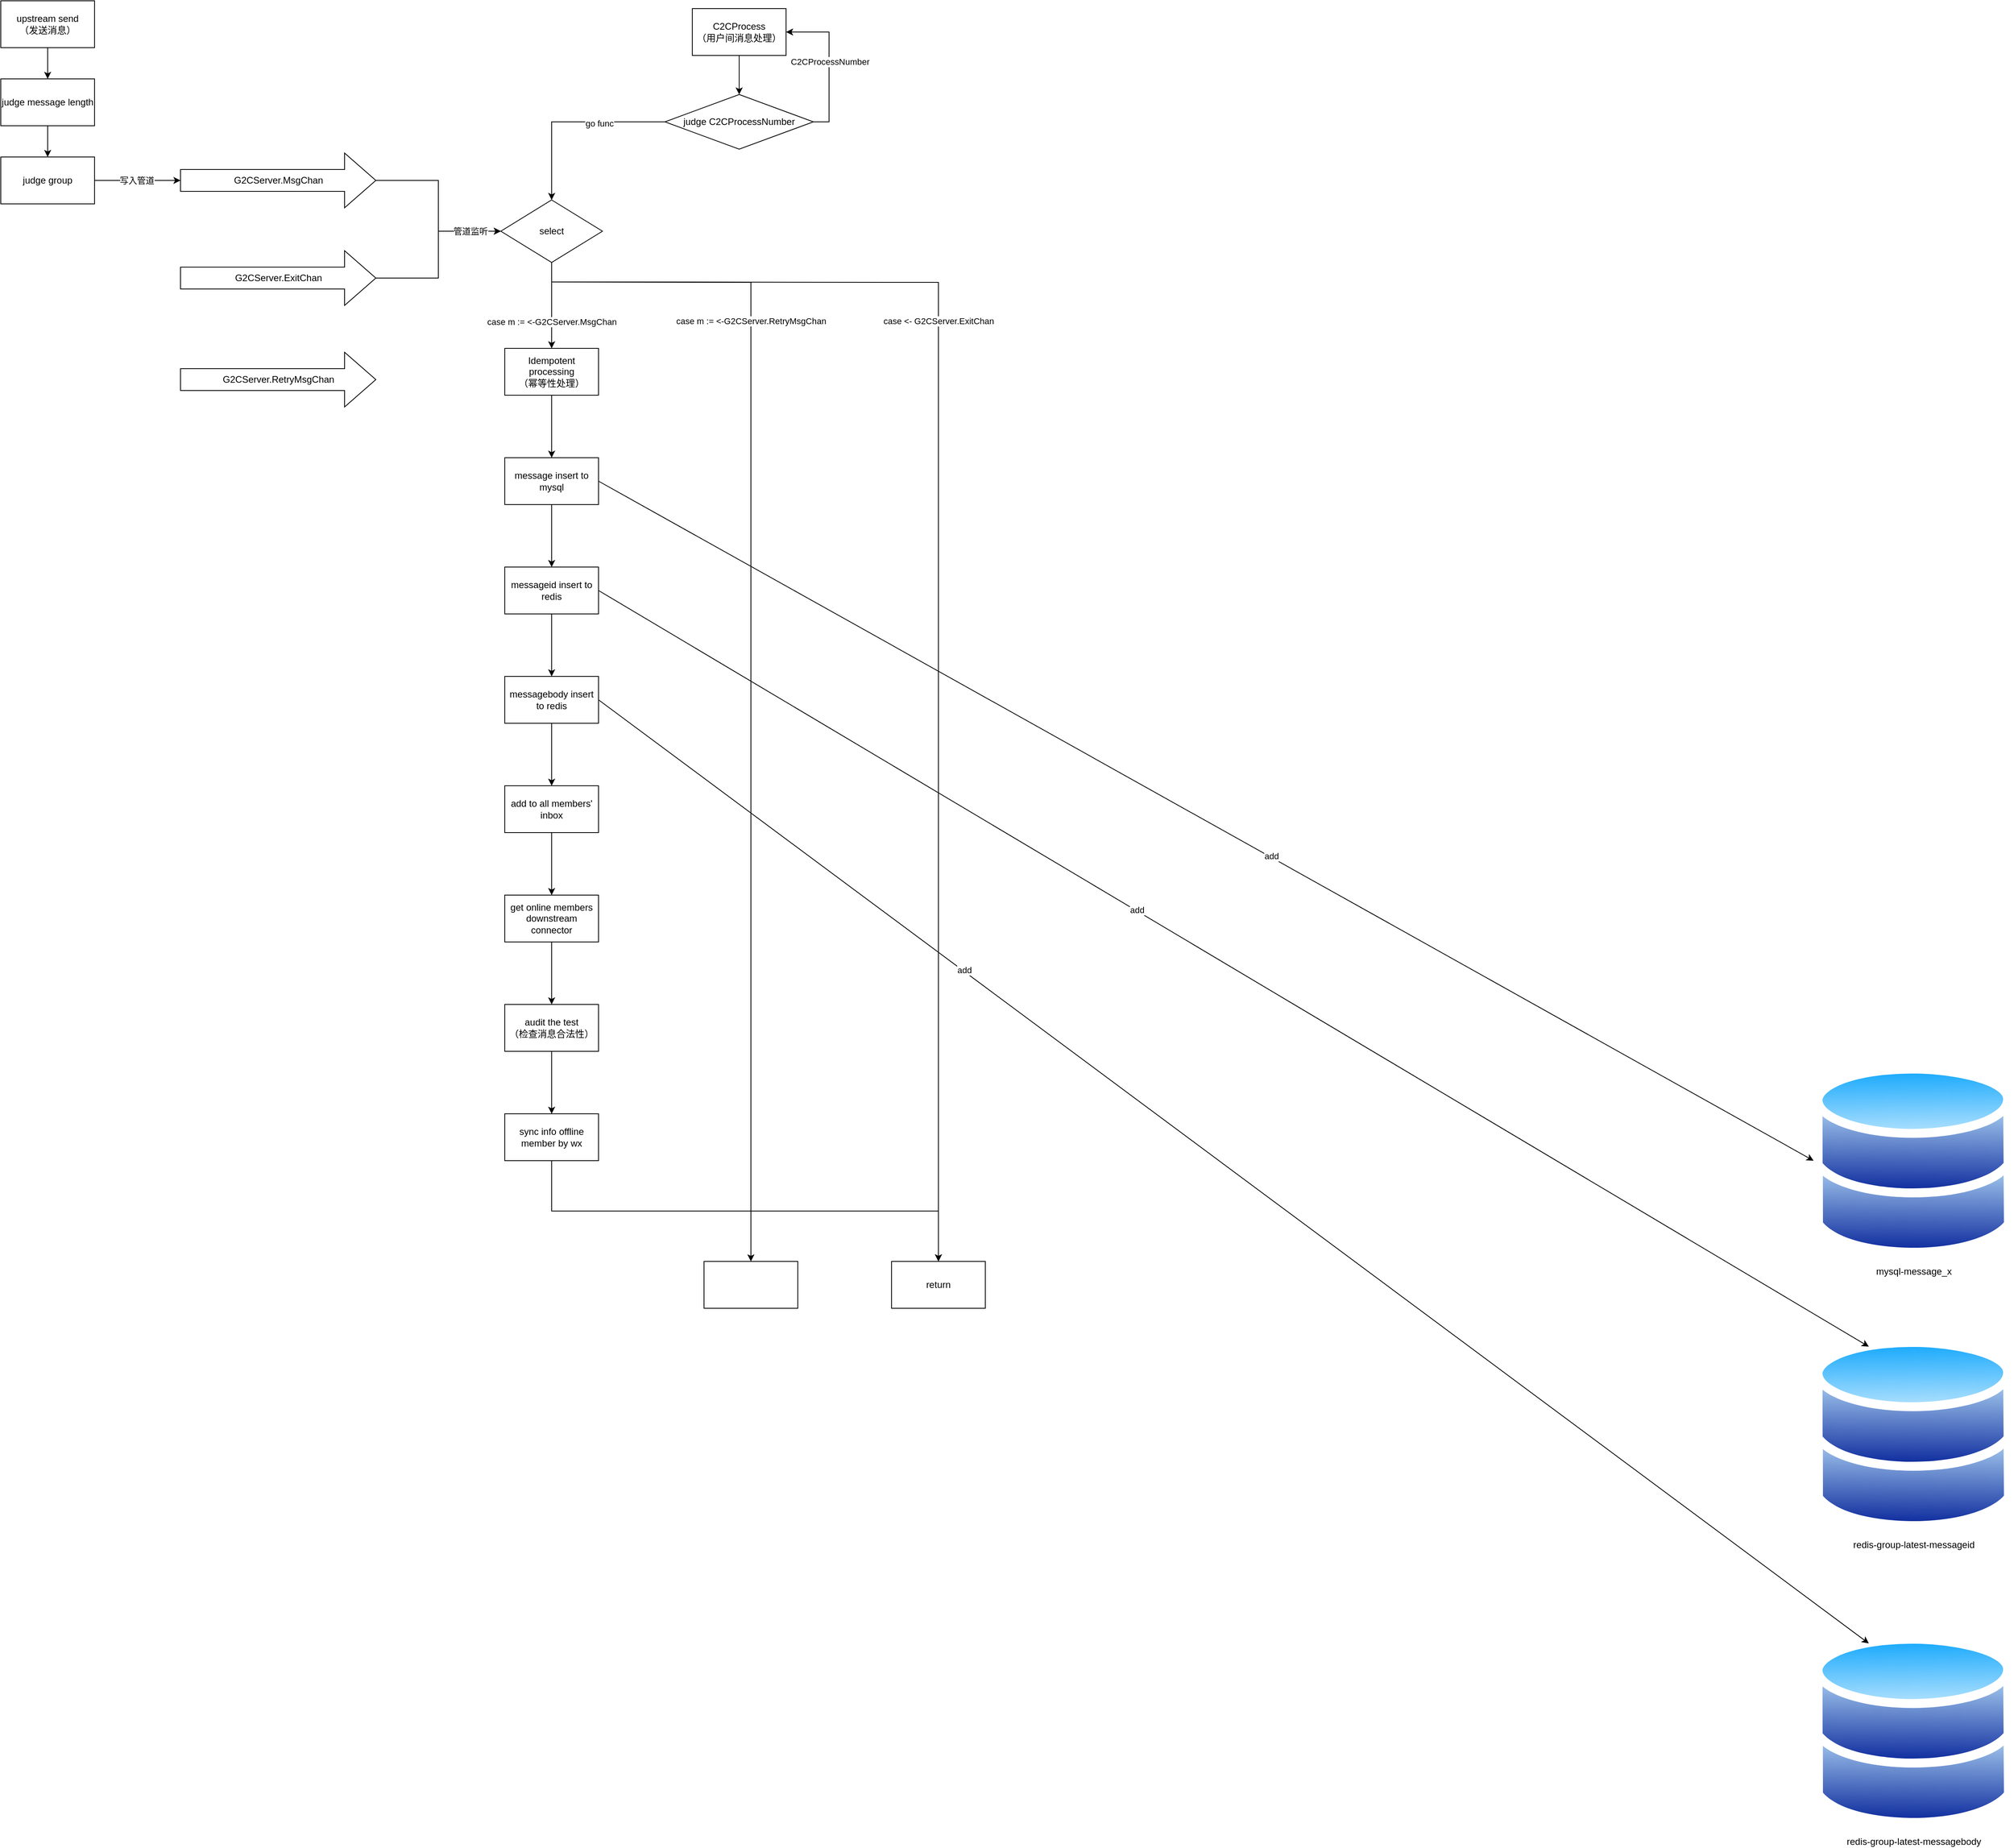 <mxfile version="22.1.0" type="github">
  <diagram name="第 1 页" id="NwaaKly-gUy1kSCu0fLw">
    <mxGraphModel dx="2868" dy="1584" grid="1" gridSize="10" guides="1" tooltips="1" connect="1" arrows="1" fold="1" page="1" pageScale="1" pageWidth="827" pageHeight="1169" math="0" shadow="0">
      <root>
        <mxCell id="0" />
        <mxCell id="1" parent="0" />
        <mxCell id="Q8sorjnZ1c8knYW-6Pqp-2" value="" style="edgeStyle=orthogonalEdgeStyle;rounded=0;orthogonalLoop=1;jettySize=auto;html=1;" edge="1" parent="1" source="uCQr6F4QkE1QHf579zd8-1" target="Q8sorjnZ1c8knYW-6Pqp-1">
          <mxGeometry relative="1" as="geometry" />
        </mxCell>
        <mxCell id="uCQr6F4QkE1QHf579zd8-1" value="upstream send&lt;br&gt;（发送消息）" style="rounded=0;whiteSpace=wrap;html=1;" parent="1" vertex="1">
          <mxGeometry x="140" y="110" width="120" height="60" as="geometry" />
        </mxCell>
        <mxCell id="Q8sorjnZ1c8knYW-6Pqp-4" value="" style="edgeStyle=orthogonalEdgeStyle;rounded=0;orthogonalLoop=1;jettySize=auto;html=1;" edge="1" parent="1" source="Q8sorjnZ1c8knYW-6Pqp-1" target="Q8sorjnZ1c8knYW-6Pqp-3">
          <mxGeometry relative="1" as="geometry" />
        </mxCell>
        <mxCell id="Q8sorjnZ1c8knYW-6Pqp-1" value="judge message length" style="whiteSpace=wrap;html=1;rounded=0;" vertex="1" parent="1">
          <mxGeometry x="140" y="210" width="120" height="60" as="geometry" />
        </mxCell>
        <mxCell id="Q8sorjnZ1c8knYW-6Pqp-3" value="judge group" style="whiteSpace=wrap;html=1;rounded=0;" vertex="1" parent="1">
          <mxGeometry x="140" y="310" width="120" height="60" as="geometry" />
        </mxCell>
        <mxCell id="Q8sorjnZ1c8knYW-6Pqp-29" style="edgeStyle=orthogonalEdgeStyle;rounded=0;orthogonalLoop=1;jettySize=auto;html=1;exitX=1;exitY=0.5;exitDx=0;exitDy=0;exitPerimeter=0;entryX=0;entryY=0.5;entryDx=0;entryDy=0;" edge="1" parent="1" source="Q8sorjnZ1c8knYW-6Pqp-9" target="Q8sorjnZ1c8knYW-6Pqp-27">
          <mxGeometry relative="1" as="geometry" />
        </mxCell>
        <mxCell id="Q8sorjnZ1c8knYW-6Pqp-9" value="G2CServer.MsgChan" style="html=1;shadow=0;dashed=0;align=center;verticalAlign=middle;shape=mxgraph.arrows2.arrow;dy=0.6;dx=40;notch=0;" vertex="1" parent="1">
          <mxGeometry x="370" y="305" width="250" height="70" as="geometry" />
        </mxCell>
        <mxCell id="Q8sorjnZ1c8knYW-6Pqp-10" style="edgeStyle=orthogonalEdgeStyle;rounded=0;orthogonalLoop=1;jettySize=auto;html=1;entryX=0;entryY=0.5;entryDx=0;entryDy=0;entryPerimeter=0;" edge="1" parent="1" source="Q8sorjnZ1c8knYW-6Pqp-3" target="Q8sorjnZ1c8knYW-6Pqp-9">
          <mxGeometry relative="1" as="geometry" />
        </mxCell>
        <mxCell id="Q8sorjnZ1c8knYW-6Pqp-11" value="写入管道" style="edgeLabel;html=1;align=center;verticalAlign=middle;resizable=0;points=[];" vertex="1" connectable="0" parent="Q8sorjnZ1c8knYW-6Pqp-10">
          <mxGeometry x="-0.018" relative="1" as="geometry">
            <mxPoint as="offset" />
          </mxGeometry>
        </mxCell>
        <mxCell id="Q8sorjnZ1c8knYW-6Pqp-31" style="edgeStyle=orthogonalEdgeStyle;rounded=0;orthogonalLoop=1;jettySize=auto;html=1;exitX=1;exitY=0.5;exitDx=0;exitDy=0;exitPerimeter=0;" edge="1" parent="1" source="Q8sorjnZ1c8knYW-6Pqp-12" target="Q8sorjnZ1c8knYW-6Pqp-27">
          <mxGeometry relative="1" as="geometry" />
        </mxCell>
        <mxCell id="Q8sorjnZ1c8knYW-6Pqp-32" value="管道监听" style="edgeLabel;html=1;align=center;verticalAlign=middle;resizable=0;points=[];" vertex="1" connectable="0" parent="Q8sorjnZ1c8knYW-6Pqp-31">
          <mxGeometry x="0.641" relative="1" as="geometry">
            <mxPoint as="offset" />
          </mxGeometry>
        </mxCell>
        <mxCell id="Q8sorjnZ1c8knYW-6Pqp-12" value="G2CServer.ExitChan" style="html=1;shadow=0;dashed=0;align=center;verticalAlign=middle;shape=mxgraph.arrows2.arrow;dy=0.6;dx=40;notch=0;" vertex="1" parent="1">
          <mxGeometry x="370" y="430" width="250" height="70" as="geometry" />
        </mxCell>
        <mxCell id="Q8sorjnZ1c8knYW-6Pqp-13" value="G2CServer.RetryMsgChan" style="html=1;shadow=0;dashed=0;align=center;verticalAlign=middle;shape=mxgraph.arrows2.arrow;dy=0.6;dx=40;notch=0;" vertex="1" parent="1">
          <mxGeometry x="370" y="560" width="250" height="70" as="geometry" />
        </mxCell>
        <mxCell id="Q8sorjnZ1c8knYW-6Pqp-16" value="" style="edgeStyle=orthogonalEdgeStyle;rounded=0;orthogonalLoop=1;jettySize=auto;html=1;entryX=0.5;entryY=0;entryDx=0;entryDy=0;" edge="1" parent="1" source="Q8sorjnZ1c8knYW-6Pqp-14" target="Q8sorjnZ1c8knYW-6Pqp-38">
          <mxGeometry relative="1" as="geometry">
            <mxPoint x="1065" y="295" as="targetPoint" />
          </mxGeometry>
        </mxCell>
        <mxCell id="Q8sorjnZ1c8knYW-6Pqp-14" value="C2CProcess&lt;br&gt;（用户间消息处理）" style="rounded=0;whiteSpace=wrap;html=1;" vertex="1" parent="1">
          <mxGeometry x="1025" y="120" width="120" height="60" as="geometry" />
        </mxCell>
        <mxCell id="Q8sorjnZ1c8knYW-6Pqp-21" style="edgeStyle=orthogonalEdgeStyle;rounded=0;orthogonalLoop=1;jettySize=auto;html=1;entryX=1;entryY=0.5;entryDx=0;entryDy=0;exitX=1;exitY=0.5;exitDx=0;exitDy=0;" edge="1" parent="1" source="Q8sorjnZ1c8knYW-6Pqp-38" target="Q8sorjnZ1c8knYW-6Pqp-14">
          <mxGeometry relative="1" as="geometry">
            <mxPoint x="1195" y="325" as="sourcePoint" />
          </mxGeometry>
        </mxCell>
        <mxCell id="Q8sorjnZ1c8knYW-6Pqp-22" value="C2CProcessNumber" style="edgeLabel;html=1;align=center;verticalAlign=middle;resizable=0;points=[];" vertex="1" connectable="0" parent="Q8sorjnZ1c8knYW-6Pqp-21">
          <mxGeometry x="0.022" y="-1" relative="1" as="geometry">
            <mxPoint as="offset" />
          </mxGeometry>
        </mxCell>
        <mxCell id="Q8sorjnZ1c8knYW-6Pqp-28" value="" style="edgeStyle=orthogonalEdgeStyle;rounded=0;orthogonalLoop=1;jettySize=auto;html=1;exitX=0;exitY=0.5;exitDx=0;exitDy=0;" edge="1" parent="1" source="Q8sorjnZ1c8knYW-6Pqp-38" target="Q8sorjnZ1c8knYW-6Pqp-27">
          <mxGeometry relative="1" as="geometry">
            <mxPoint x="970" y="325" as="sourcePoint" />
          </mxGeometry>
        </mxCell>
        <mxCell id="Q8sorjnZ1c8knYW-6Pqp-39" value="go func" style="edgeLabel;html=1;align=center;verticalAlign=middle;resizable=0;points=[];" vertex="1" connectable="0" parent="Q8sorjnZ1c8knYW-6Pqp-28">
          <mxGeometry x="-0.311" y="2" relative="1" as="geometry">
            <mxPoint as="offset" />
          </mxGeometry>
        </mxCell>
        <mxCell id="Q8sorjnZ1c8knYW-6Pqp-34" value="" style="edgeStyle=orthogonalEdgeStyle;rounded=0;orthogonalLoop=1;jettySize=auto;html=1;" edge="1" parent="1" target="Q8sorjnZ1c8knYW-6Pqp-33">
          <mxGeometry relative="1" as="geometry">
            <mxPoint x="845" y="470" as="sourcePoint" />
          </mxGeometry>
        </mxCell>
        <mxCell id="Q8sorjnZ1c8knYW-6Pqp-35" value="case &amp;lt;-&amp;nbsp;G2CServer.ExitChan" style="edgeLabel;html=1;align=center;verticalAlign=middle;resizable=0;points=[];" vertex="1" connectable="0" parent="Q8sorjnZ1c8knYW-6Pqp-34">
          <mxGeometry x="-0.154" relative="1" as="geometry">
            <mxPoint y="-195" as="offset" />
          </mxGeometry>
        </mxCell>
        <mxCell id="Q8sorjnZ1c8knYW-6Pqp-37" value="" style="edgeStyle=orthogonalEdgeStyle;rounded=0;orthogonalLoop=1;jettySize=auto;html=1;" edge="1" parent="1" source="Q8sorjnZ1c8knYW-6Pqp-27" target="Q8sorjnZ1c8knYW-6Pqp-36">
          <mxGeometry relative="1" as="geometry" />
        </mxCell>
        <mxCell id="Q8sorjnZ1c8knYW-6Pqp-41" value="case m := &amp;lt;-G2CServer.MsgChan" style="edgeLabel;html=1;align=center;verticalAlign=middle;resizable=0;points=[];" vertex="1" connectable="0" parent="Q8sorjnZ1c8knYW-6Pqp-37">
          <mxGeometry x="-0.066" relative="1" as="geometry">
            <mxPoint y="24" as="offset" />
          </mxGeometry>
        </mxCell>
        <mxCell id="Q8sorjnZ1c8knYW-6Pqp-71" style="edgeStyle=orthogonalEdgeStyle;rounded=0;orthogonalLoop=1;jettySize=auto;html=1;entryX=0.5;entryY=0;entryDx=0;entryDy=0;" edge="1" parent="1" target="Q8sorjnZ1c8knYW-6Pqp-70">
          <mxGeometry relative="1" as="geometry">
            <mxPoint x="845" y="470" as="sourcePoint" />
          </mxGeometry>
        </mxCell>
        <mxCell id="Q8sorjnZ1c8knYW-6Pqp-73" value="case m := &amp;lt;-G2CServer.RetryMsgChan" style="edgeLabel;html=1;align=center;verticalAlign=middle;resizable=0;points=[];" vertex="1" connectable="0" parent="Q8sorjnZ1c8knYW-6Pqp-71">
          <mxGeometry x="0.352" relative="1" as="geometry">
            <mxPoint y="-715" as="offset" />
          </mxGeometry>
        </mxCell>
        <mxCell id="Q8sorjnZ1c8knYW-6Pqp-74" style="edgeStyle=orthogonalEdgeStyle;rounded=0;orthogonalLoop=1;jettySize=auto;html=1;exitX=0.5;exitY=1;exitDx=0;exitDy=0;" edge="1" parent="1" source="Q8sorjnZ1c8knYW-6Pqp-27">
          <mxGeometry relative="1" as="geometry">
            <mxPoint x="844.667" y="444.852" as="targetPoint" />
          </mxGeometry>
        </mxCell>
        <mxCell id="Q8sorjnZ1c8knYW-6Pqp-27" value="select" style="rhombus;whiteSpace=wrap;html=1;rounded=0;" vertex="1" parent="1">
          <mxGeometry x="780" y="365" width="130" height="80" as="geometry" />
        </mxCell>
        <mxCell id="Q8sorjnZ1c8knYW-6Pqp-33" value="return" style="whiteSpace=wrap;html=1;rounded=0;" vertex="1" parent="1">
          <mxGeometry x="1280" y="1724" width="120" height="60" as="geometry" />
        </mxCell>
        <mxCell id="Q8sorjnZ1c8knYW-6Pqp-43" value="" style="edgeStyle=orthogonalEdgeStyle;rounded=0;orthogonalLoop=1;jettySize=auto;html=1;" edge="1" parent="1" source="Q8sorjnZ1c8knYW-6Pqp-36" target="Q8sorjnZ1c8knYW-6Pqp-42">
          <mxGeometry relative="1" as="geometry" />
        </mxCell>
        <mxCell id="Q8sorjnZ1c8knYW-6Pqp-36" value="Idempotent processing&lt;br&gt;（幂等性处理）" style="whiteSpace=wrap;html=1;rounded=0;" vertex="1" parent="1">
          <mxGeometry x="785" y="555" width="120" height="60" as="geometry" />
        </mxCell>
        <mxCell id="Q8sorjnZ1c8knYW-6Pqp-38" value="judge C2CProcessNumber" style="rhombus;whiteSpace=wrap;html=1;" vertex="1" parent="1">
          <mxGeometry x="990" y="230" width="190" height="70" as="geometry" />
        </mxCell>
        <mxCell id="Q8sorjnZ1c8knYW-6Pqp-45" value="" style="edgeStyle=orthogonalEdgeStyle;rounded=0;orthogonalLoop=1;jettySize=auto;html=1;" edge="1" parent="1" source="Q8sorjnZ1c8knYW-6Pqp-42" target="Q8sorjnZ1c8knYW-6Pqp-44">
          <mxGeometry relative="1" as="geometry" />
        </mxCell>
        <mxCell id="Q8sorjnZ1c8knYW-6Pqp-42" value="message insert to mysql" style="whiteSpace=wrap;html=1;rounded=0;" vertex="1" parent="1">
          <mxGeometry x="785" y="695" width="120" height="60" as="geometry" />
        </mxCell>
        <mxCell id="Q8sorjnZ1c8knYW-6Pqp-51" value="" style="edgeStyle=orthogonalEdgeStyle;rounded=0;orthogonalLoop=1;jettySize=auto;html=1;" edge="1" parent="1" source="Q8sorjnZ1c8knYW-6Pqp-44" target="Q8sorjnZ1c8knYW-6Pqp-50">
          <mxGeometry relative="1" as="geometry" />
        </mxCell>
        <mxCell id="Q8sorjnZ1c8knYW-6Pqp-44" value="messageid insert to redis" style="whiteSpace=wrap;html=1;rounded=0;" vertex="1" parent="1">
          <mxGeometry x="785" y="835" width="120" height="60" as="geometry" />
        </mxCell>
        <mxCell id="Q8sorjnZ1c8knYW-6Pqp-46" value="mysql-message_x" style="image;aspect=fixed;perimeter=ellipsePerimeter;html=1;align=center;shadow=0;dashed=0;spacingTop=3;image=img/lib/active_directory/databases.svg;" vertex="1" parent="1">
          <mxGeometry x="2460" y="1470" width="255.1" height="250" as="geometry" />
        </mxCell>
        <mxCell id="Q8sorjnZ1c8knYW-6Pqp-47" value="" style="endArrow=classic;html=1;rounded=0;entryX=0;entryY=0.5;entryDx=0;entryDy=0;exitX=1;exitY=0.5;exitDx=0;exitDy=0;" edge="1" parent="1" source="Q8sorjnZ1c8knYW-6Pqp-42" target="Q8sorjnZ1c8knYW-6Pqp-46">
          <mxGeometry width="50" height="50" relative="1" as="geometry">
            <mxPoint x="700" y="720" as="sourcePoint" />
            <mxPoint x="750" y="670" as="targetPoint" />
          </mxGeometry>
        </mxCell>
        <mxCell id="Q8sorjnZ1c8knYW-6Pqp-52" value="add" style="edgeLabel;html=1;align=center;verticalAlign=middle;resizable=0;points=[];" vertex="1" connectable="0" parent="Q8sorjnZ1c8knYW-6Pqp-47">
          <mxGeometry x="0.106" y="2" relative="1" as="geometry">
            <mxPoint as="offset" />
          </mxGeometry>
        </mxCell>
        <mxCell id="Q8sorjnZ1c8knYW-6Pqp-48" value="redis-group-latest-messageid" style="image;aspect=fixed;perimeter=ellipsePerimeter;html=1;align=center;shadow=0;dashed=0;spacingTop=3;image=img/lib/active_directory/databases.svg;" vertex="1" parent="1">
          <mxGeometry x="2460" y="1820" width="255.1" height="250" as="geometry" />
        </mxCell>
        <mxCell id="Q8sorjnZ1c8knYW-6Pqp-49" value="" style="endArrow=classic;html=1;rounded=0;entryX=0.25;entryY=0;entryDx=0;entryDy=0;exitX=1;exitY=0.5;exitDx=0;exitDy=0;" edge="1" parent="1" source="Q8sorjnZ1c8knYW-6Pqp-44" target="Q8sorjnZ1c8knYW-6Pqp-48">
          <mxGeometry width="50" height="50" relative="1" as="geometry">
            <mxPoint x="1160" y="1040" as="sourcePoint" />
            <mxPoint x="1210" y="990" as="targetPoint" />
          </mxGeometry>
        </mxCell>
        <mxCell id="Q8sorjnZ1c8knYW-6Pqp-53" value="add" style="edgeLabel;html=1;align=center;verticalAlign=middle;resizable=0;points=[];" vertex="1" connectable="0" parent="Q8sorjnZ1c8knYW-6Pqp-49">
          <mxGeometry x="-0.153" y="1" relative="1" as="geometry">
            <mxPoint as="offset" />
          </mxGeometry>
        </mxCell>
        <mxCell id="Q8sorjnZ1c8knYW-6Pqp-58" value="" style="edgeStyle=orthogonalEdgeStyle;rounded=0;orthogonalLoop=1;jettySize=auto;html=1;" edge="1" parent="1" source="Q8sorjnZ1c8knYW-6Pqp-50" target="Q8sorjnZ1c8knYW-6Pqp-57">
          <mxGeometry relative="1" as="geometry" />
        </mxCell>
        <mxCell id="Q8sorjnZ1c8knYW-6Pqp-50" value="messagebody insert to redis" style="whiteSpace=wrap;html=1;rounded=0;" vertex="1" parent="1">
          <mxGeometry x="785" y="975" width="120" height="60" as="geometry" />
        </mxCell>
        <mxCell id="Q8sorjnZ1c8knYW-6Pqp-54" value="redis-group-latest-messagebody" style="image;aspect=fixed;perimeter=ellipsePerimeter;html=1;align=center;shadow=0;dashed=0;spacingTop=3;image=img/lib/active_directory/databases.svg;" vertex="1" parent="1">
          <mxGeometry x="2460" y="2200" width="255.1" height="250" as="geometry" />
        </mxCell>
        <mxCell id="Q8sorjnZ1c8knYW-6Pqp-55" value="" style="endArrow=classic;html=1;rounded=0;entryX=0.25;entryY=0;entryDx=0;entryDy=0;exitX=1;exitY=0.5;exitDx=0;exitDy=0;" edge="1" parent="1" source="Q8sorjnZ1c8knYW-6Pqp-50" target="Q8sorjnZ1c8knYW-6Pqp-54">
          <mxGeometry width="50" height="50" relative="1" as="geometry">
            <mxPoint x="980" y="1150" as="sourcePoint" />
            <mxPoint x="1030" y="1100" as="targetPoint" />
          </mxGeometry>
        </mxCell>
        <mxCell id="Q8sorjnZ1c8knYW-6Pqp-56" value="add" style="edgeLabel;html=1;align=center;verticalAlign=middle;resizable=0;points=[];" vertex="1" connectable="0" parent="Q8sorjnZ1c8knYW-6Pqp-55">
          <mxGeometry x="-0.426" y="1" relative="1" as="geometry">
            <mxPoint as="offset" />
          </mxGeometry>
        </mxCell>
        <mxCell id="Q8sorjnZ1c8knYW-6Pqp-60" value="" style="edgeStyle=orthogonalEdgeStyle;rounded=0;orthogonalLoop=1;jettySize=auto;html=1;" edge="1" parent="1" source="Q8sorjnZ1c8knYW-6Pqp-57" target="Q8sorjnZ1c8knYW-6Pqp-59">
          <mxGeometry relative="1" as="geometry" />
        </mxCell>
        <mxCell id="Q8sorjnZ1c8knYW-6Pqp-57" value="add to all members&#39; inbox" style="whiteSpace=wrap;html=1;rounded=0;" vertex="1" parent="1">
          <mxGeometry x="785" y="1115" width="120" height="60" as="geometry" />
        </mxCell>
        <mxCell id="Q8sorjnZ1c8knYW-6Pqp-62" value="" style="edgeStyle=orthogonalEdgeStyle;rounded=0;orthogonalLoop=1;jettySize=auto;html=1;" edge="1" parent="1" source="Q8sorjnZ1c8knYW-6Pqp-59" target="Q8sorjnZ1c8knYW-6Pqp-61">
          <mxGeometry relative="1" as="geometry" />
        </mxCell>
        <mxCell id="Q8sorjnZ1c8knYW-6Pqp-59" value="get online members&lt;br&gt;downstream connector" style="whiteSpace=wrap;html=1;rounded=0;" vertex="1" parent="1">
          <mxGeometry x="785" y="1255" width="120" height="60" as="geometry" />
        </mxCell>
        <mxCell id="Q8sorjnZ1c8knYW-6Pqp-64" value="" style="edgeStyle=orthogonalEdgeStyle;rounded=0;orthogonalLoop=1;jettySize=auto;html=1;" edge="1" parent="1" source="Q8sorjnZ1c8knYW-6Pqp-61" target="Q8sorjnZ1c8knYW-6Pqp-63">
          <mxGeometry relative="1" as="geometry" />
        </mxCell>
        <mxCell id="Q8sorjnZ1c8knYW-6Pqp-61" value="audit the test&lt;br&gt;（检查消息合法性）" style="whiteSpace=wrap;html=1;rounded=0;" vertex="1" parent="1">
          <mxGeometry x="785" y="1395" width="120" height="60" as="geometry" />
        </mxCell>
        <mxCell id="Q8sorjnZ1c8knYW-6Pqp-67" style="edgeStyle=orthogonalEdgeStyle;rounded=0;orthogonalLoop=1;jettySize=auto;html=1;exitX=0.5;exitY=1;exitDx=0;exitDy=0;" edge="1" parent="1" source="Q8sorjnZ1c8knYW-6Pqp-63" target="Q8sorjnZ1c8knYW-6Pqp-33">
          <mxGeometry relative="1" as="geometry" />
        </mxCell>
        <mxCell id="Q8sorjnZ1c8knYW-6Pqp-63" value="sync info offline member by wx" style="whiteSpace=wrap;html=1;rounded=0;" vertex="1" parent="1">
          <mxGeometry x="785" y="1535" width="120" height="60" as="geometry" />
        </mxCell>
        <mxCell id="Q8sorjnZ1c8knYW-6Pqp-70" value="" style="rounded=0;whiteSpace=wrap;html=1;" vertex="1" parent="1">
          <mxGeometry x="1040" y="1724" width="120" height="60" as="geometry" />
        </mxCell>
      </root>
    </mxGraphModel>
  </diagram>
</mxfile>
